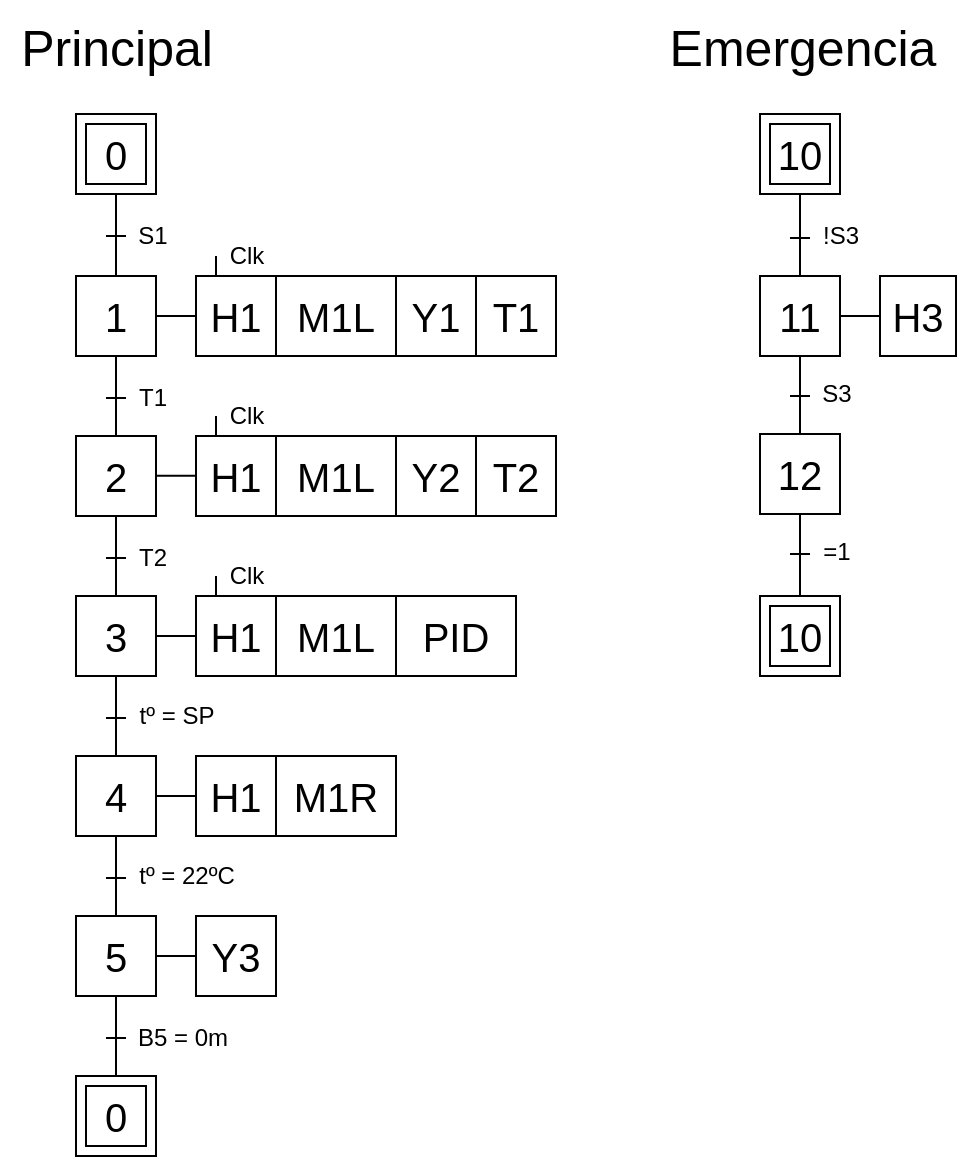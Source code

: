 <mxfile version="22.1.16" type="device">
  <diagram name="Página-1" id="ynqvWvAWELpKmR3rIYSD">
    <mxGraphModel dx="847" dy="508" grid="1" gridSize="5" guides="1" tooltips="1" connect="1" arrows="1" fold="1" page="1" pageScale="1" pageWidth="827" pageHeight="1169" math="0" shadow="0">
      <root>
        <mxCell id="0" />
        <mxCell id="1" parent="0" />
        <mxCell id="UnfM8f-HwAjOcyo5KoHg-1" value="" style="whiteSpace=wrap;html=1;aspect=fixed;" parent="1" vertex="1">
          <mxGeometry x="100" y="100" width="40" height="40" as="geometry" />
        </mxCell>
        <mxCell id="UnfM8f-HwAjOcyo5KoHg-4" value="&lt;font style=&quot;font-size: 20px;&quot;&gt;0&lt;/font&gt;" style="whiteSpace=wrap;html=1;aspect=fixed;" parent="1" vertex="1">
          <mxGeometry x="105" y="105" width="30" height="30" as="geometry" />
        </mxCell>
        <mxCell id="UnfM8f-HwAjOcyo5KoHg-5" value="&lt;font style=&quot;font-size: 20px;&quot;&gt;1&lt;/font&gt;" style="whiteSpace=wrap;html=1;aspect=fixed;" parent="1" vertex="1">
          <mxGeometry x="100" y="181" width="40" height="40" as="geometry" />
        </mxCell>
        <mxCell id="UnfM8f-HwAjOcyo5KoHg-7" value="" style="endArrow=none;html=1;rounded=0;exitX=0.5;exitY=0;exitDx=0;exitDy=0;entryX=0.5;entryY=1;entryDx=0;entryDy=0;" parent="1" source="UnfM8f-HwAjOcyo5KoHg-5" target="UnfM8f-HwAjOcyo5KoHg-1" edge="1">
          <mxGeometry width="50" height="50" relative="1" as="geometry">
            <mxPoint x="80" y="186" as="sourcePoint" />
            <mxPoint x="120" y="141" as="targetPoint" />
            <Array as="points">
              <mxPoint x="120" y="161" />
            </Array>
          </mxGeometry>
        </mxCell>
        <mxCell id="UnfM8f-HwAjOcyo5KoHg-8" value="" style="endArrow=none;html=1;rounded=0;" parent="1" edge="1">
          <mxGeometry width="50" height="50" relative="1" as="geometry">
            <mxPoint x="115" y="161" as="sourcePoint" />
            <mxPoint x="125" y="161" as="targetPoint" />
          </mxGeometry>
        </mxCell>
        <mxCell id="MTEH4HIDff54xBT_iUkB-11" value="S1" style="text;html=1;align=center;verticalAlign=middle;resizable=0;points=[];autosize=1;strokeColor=none;fillColor=none;" vertex="1" parent="1">
          <mxGeometry x="120" y="146" width="35" height="30" as="geometry" />
        </mxCell>
        <mxCell id="MTEH4HIDff54xBT_iUkB-12" value="" style="endArrow=none;html=1;rounded=0;exitX=0.5;exitY=0;exitDx=0;exitDy=0;entryX=0.5;entryY=1;entryDx=0;entryDy=0;" edge="1" parent="1">
          <mxGeometry width="50" height="50" relative="1" as="geometry">
            <mxPoint x="120" y="262" as="sourcePoint" />
            <mxPoint x="120" y="221" as="targetPoint" />
            <Array as="points">
              <mxPoint x="120" y="242" />
            </Array>
          </mxGeometry>
        </mxCell>
        <mxCell id="MTEH4HIDff54xBT_iUkB-13" value="" style="endArrow=none;html=1;rounded=0;" edge="1" parent="1">
          <mxGeometry width="50" height="50" relative="1" as="geometry">
            <mxPoint x="115" y="242" as="sourcePoint" />
            <mxPoint x="125" y="242" as="targetPoint" />
          </mxGeometry>
        </mxCell>
        <mxCell id="MTEH4HIDff54xBT_iUkB-14" value="T1" style="text;html=1;align=center;verticalAlign=middle;resizable=0;points=[];autosize=1;strokeColor=none;fillColor=none;" vertex="1" parent="1">
          <mxGeometry x="120" y="227" width="35" height="30" as="geometry" />
        </mxCell>
        <mxCell id="MTEH4HIDff54xBT_iUkB-15" value="&lt;font style=&quot;font-size: 20px;&quot;&gt;2&lt;/font&gt;" style="whiteSpace=wrap;html=1;aspect=fixed;" vertex="1" parent="1">
          <mxGeometry x="100" y="261" width="40" height="40" as="geometry" />
        </mxCell>
        <mxCell id="MTEH4HIDff54xBT_iUkB-16" value="" style="endArrow=none;html=1;rounded=0;exitX=1;exitY=0.5;exitDx=0;exitDy=0;entryX=0;entryY=0.5;entryDx=0;entryDy=0;" edge="1" parent="1" source="UnfM8f-HwAjOcyo5KoHg-5" target="MTEH4HIDff54xBT_iUkB-17">
          <mxGeometry width="50" height="50" relative="1" as="geometry">
            <mxPoint x="175" y="221" as="sourcePoint" />
            <mxPoint x="150" y="206" as="targetPoint" />
          </mxGeometry>
        </mxCell>
        <mxCell id="MTEH4HIDff54xBT_iUkB-17" value="&lt;font style=&quot;font-size: 20px;&quot;&gt;H1&lt;/font&gt;" style="rounded=0;whiteSpace=wrap;html=1;" vertex="1" parent="1">
          <mxGeometry x="160" y="181" width="40" height="40" as="geometry" />
        </mxCell>
        <mxCell id="MTEH4HIDff54xBT_iUkB-18" value="&lt;font style=&quot;font-size: 20px;&quot;&gt;Y1&lt;/font&gt;" style="rounded=0;whiteSpace=wrap;html=1;" vertex="1" parent="1">
          <mxGeometry x="260" y="181" width="40" height="40" as="geometry" />
        </mxCell>
        <mxCell id="MTEH4HIDff54xBT_iUkB-19" value="&lt;span style=&quot;font-size: 20px;&quot;&gt;T1&lt;br&gt;&lt;/span&gt;" style="rounded=0;whiteSpace=wrap;html=1;" vertex="1" parent="1">
          <mxGeometry x="300" y="181" width="40" height="40" as="geometry" />
        </mxCell>
        <mxCell id="MTEH4HIDff54xBT_iUkB-20" value="&lt;span style=&quot;font-size: 20px;&quot;&gt;M1L&lt;br&gt;&lt;/span&gt;" style="rounded=0;whiteSpace=wrap;html=1;" vertex="1" parent="1">
          <mxGeometry x="200" y="181" width="60" height="40" as="geometry" />
        </mxCell>
        <mxCell id="MTEH4HIDff54xBT_iUkB-21" value="" style="endArrow=none;html=1;rounded=0;exitX=0.75;exitY=0;exitDx=0;exitDy=0;" edge="1" parent="1">
          <mxGeometry width="50" height="50" relative="1" as="geometry">
            <mxPoint x="170" y="181" as="sourcePoint" />
            <mxPoint x="170" y="171" as="targetPoint" />
          </mxGeometry>
        </mxCell>
        <mxCell id="MTEH4HIDff54xBT_iUkB-22" value="Clk" style="text;html=1;align=center;verticalAlign=middle;resizable=0;points=[];autosize=1;strokeColor=none;fillColor=none;" vertex="1" parent="1">
          <mxGeometry x="165" y="156" width="40" height="30" as="geometry" />
        </mxCell>
        <mxCell id="MTEH4HIDff54xBT_iUkB-25" value="" style="endArrow=none;html=1;rounded=0;exitX=1;exitY=0.5;exitDx=0;exitDy=0;entryX=0;entryY=0.5;entryDx=0;entryDy=0;" edge="1" parent="1">
          <mxGeometry width="50" height="50" relative="1" as="geometry">
            <mxPoint x="140" y="280.9" as="sourcePoint" />
            <mxPoint x="160" y="280.9" as="targetPoint" />
          </mxGeometry>
        </mxCell>
        <mxCell id="MTEH4HIDff54xBT_iUkB-27" value="&lt;font style=&quot;font-size: 20px;&quot;&gt;H1&lt;/font&gt;" style="rounded=0;whiteSpace=wrap;html=1;" vertex="1" parent="1">
          <mxGeometry x="160" y="261" width="40" height="40" as="geometry" />
        </mxCell>
        <mxCell id="MTEH4HIDff54xBT_iUkB-28" value="&lt;font style=&quot;font-size: 20px;&quot;&gt;Y2&lt;/font&gt;" style="rounded=0;whiteSpace=wrap;html=1;" vertex="1" parent="1">
          <mxGeometry x="260" y="261" width="40" height="40" as="geometry" />
        </mxCell>
        <mxCell id="MTEH4HIDff54xBT_iUkB-29" value="&lt;span style=&quot;font-size: 20px;&quot;&gt;T2&lt;br&gt;&lt;/span&gt;" style="rounded=0;whiteSpace=wrap;html=1;" vertex="1" parent="1">
          <mxGeometry x="300" y="261" width="40" height="40" as="geometry" />
        </mxCell>
        <mxCell id="MTEH4HIDff54xBT_iUkB-30" value="&lt;span style=&quot;font-size: 20px;&quot;&gt;M1L&lt;br&gt;&lt;/span&gt;" style="rounded=0;whiteSpace=wrap;html=1;" vertex="1" parent="1">
          <mxGeometry x="200" y="261" width="60" height="40" as="geometry" />
        </mxCell>
        <mxCell id="MTEH4HIDff54xBT_iUkB-31" value="" style="endArrow=none;html=1;rounded=0;exitX=0.75;exitY=0;exitDx=0;exitDy=0;" edge="1" parent="1">
          <mxGeometry width="50" height="50" relative="1" as="geometry">
            <mxPoint x="170" y="261" as="sourcePoint" />
            <mxPoint x="170" y="251" as="targetPoint" />
          </mxGeometry>
        </mxCell>
        <mxCell id="MTEH4HIDff54xBT_iUkB-32" value="Clk" style="text;html=1;align=center;verticalAlign=middle;resizable=0;points=[];autosize=1;strokeColor=none;fillColor=none;" vertex="1" parent="1">
          <mxGeometry x="165" y="236" width="40" height="30" as="geometry" />
        </mxCell>
        <mxCell id="MTEH4HIDff54xBT_iUkB-33" value="" style="endArrow=none;html=1;rounded=0;exitX=0.5;exitY=0;exitDx=0;exitDy=0;entryX=0.5;entryY=1;entryDx=0;entryDy=0;" edge="1" parent="1">
          <mxGeometry width="50" height="50" relative="1" as="geometry">
            <mxPoint x="120" y="342" as="sourcePoint" />
            <mxPoint x="120" y="301" as="targetPoint" />
            <Array as="points">
              <mxPoint x="120" y="322" />
            </Array>
          </mxGeometry>
        </mxCell>
        <mxCell id="MTEH4HIDff54xBT_iUkB-34" value="" style="endArrow=none;html=1;rounded=0;" edge="1" parent="1">
          <mxGeometry width="50" height="50" relative="1" as="geometry">
            <mxPoint x="115" y="322" as="sourcePoint" />
            <mxPoint x="125" y="322" as="targetPoint" />
          </mxGeometry>
        </mxCell>
        <mxCell id="MTEH4HIDff54xBT_iUkB-35" value="T2" style="text;html=1;align=center;verticalAlign=middle;resizable=0;points=[];autosize=1;strokeColor=none;fillColor=none;" vertex="1" parent="1">
          <mxGeometry x="120" y="307" width="35" height="30" as="geometry" />
        </mxCell>
        <mxCell id="MTEH4HIDff54xBT_iUkB-36" value="&lt;font style=&quot;font-size: 20px;&quot;&gt;3&lt;/font&gt;" style="whiteSpace=wrap;html=1;aspect=fixed;" vertex="1" parent="1">
          <mxGeometry x="100" y="341" width="40" height="40" as="geometry" />
        </mxCell>
        <mxCell id="MTEH4HIDff54xBT_iUkB-37" value="" style="endArrow=none;html=1;rounded=0;exitX=1;exitY=0.5;exitDx=0;exitDy=0;" edge="1" parent="1">
          <mxGeometry width="50" height="50" relative="1" as="geometry">
            <mxPoint x="140" y="361" as="sourcePoint" />
            <mxPoint x="160" y="361" as="targetPoint" />
          </mxGeometry>
        </mxCell>
        <mxCell id="MTEH4HIDff54xBT_iUkB-38" value="&lt;span style=&quot;font-size: 20px;&quot;&gt;PID&lt;/span&gt;" style="rounded=0;whiteSpace=wrap;html=1;" vertex="1" parent="1">
          <mxGeometry x="260" y="341" width="60" height="40" as="geometry" />
        </mxCell>
        <mxCell id="MTEH4HIDff54xBT_iUkB-39" value="&lt;font style=&quot;font-size: 20px;&quot;&gt;H1&lt;/font&gt;" style="rounded=0;whiteSpace=wrap;html=1;" vertex="1" parent="1">
          <mxGeometry x="160" y="341" width="40" height="40" as="geometry" />
        </mxCell>
        <mxCell id="MTEH4HIDff54xBT_iUkB-40" value="" style="endArrow=none;html=1;rounded=0;exitX=0.75;exitY=0;exitDx=0;exitDy=0;" edge="1" parent="1">
          <mxGeometry width="50" height="50" relative="1" as="geometry">
            <mxPoint x="170" y="341" as="sourcePoint" />
            <mxPoint x="170" y="331" as="targetPoint" />
          </mxGeometry>
        </mxCell>
        <mxCell id="MTEH4HIDff54xBT_iUkB-41" value="Clk" style="text;html=1;align=center;verticalAlign=middle;resizable=0;points=[];autosize=1;strokeColor=none;fillColor=none;" vertex="1" parent="1">
          <mxGeometry x="165" y="316" width="40" height="30" as="geometry" />
        </mxCell>
        <mxCell id="MTEH4HIDff54xBT_iUkB-42" value="&lt;span style=&quot;font-size: 20px;&quot;&gt;M1L&lt;br&gt;&lt;/span&gt;" style="rounded=0;whiteSpace=wrap;html=1;" vertex="1" parent="1">
          <mxGeometry x="200" y="341" width="60" height="40" as="geometry" />
        </mxCell>
        <mxCell id="MTEH4HIDff54xBT_iUkB-43" value="" style="endArrow=none;html=1;rounded=0;exitX=0.5;exitY=0;exitDx=0;exitDy=0;entryX=0.5;entryY=1;entryDx=0;entryDy=0;" edge="1" parent="1">
          <mxGeometry width="50" height="50" relative="1" as="geometry">
            <mxPoint x="120" y="422" as="sourcePoint" />
            <mxPoint x="120" y="381" as="targetPoint" />
            <Array as="points">
              <mxPoint x="120" y="402" />
            </Array>
          </mxGeometry>
        </mxCell>
        <mxCell id="MTEH4HIDff54xBT_iUkB-44" value="" style="endArrow=none;html=1;rounded=0;" edge="1" parent="1">
          <mxGeometry width="50" height="50" relative="1" as="geometry">
            <mxPoint x="115" y="402" as="sourcePoint" />
            <mxPoint x="125" y="402" as="targetPoint" />
          </mxGeometry>
        </mxCell>
        <mxCell id="MTEH4HIDff54xBT_iUkB-45" value="tº = SP" style="text;html=1;align=center;verticalAlign=middle;resizable=0;points=[];autosize=1;strokeColor=none;fillColor=none;" vertex="1" parent="1">
          <mxGeometry x="120" y="386" width="60" height="30" as="geometry" />
        </mxCell>
        <mxCell id="MTEH4HIDff54xBT_iUkB-46" value="&lt;font style=&quot;font-size: 20px;&quot;&gt;4&lt;/font&gt;" style="whiteSpace=wrap;html=1;aspect=fixed;" vertex="1" parent="1">
          <mxGeometry x="100" y="421" width="40" height="40" as="geometry" />
        </mxCell>
        <mxCell id="MTEH4HIDff54xBT_iUkB-49" value="" style="endArrow=none;html=1;rounded=0;exitX=1;exitY=0.5;exitDx=0;exitDy=0;" edge="1" parent="1">
          <mxGeometry width="50" height="50" relative="1" as="geometry">
            <mxPoint x="140" y="441" as="sourcePoint" />
            <mxPoint x="160" y="441" as="targetPoint" />
          </mxGeometry>
        </mxCell>
        <mxCell id="MTEH4HIDff54xBT_iUkB-50" value="&lt;font style=&quot;font-size: 20px;&quot;&gt;H1&lt;/font&gt;" style="rounded=0;whiteSpace=wrap;html=1;" vertex="1" parent="1">
          <mxGeometry x="160" y="421" width="40" height="40" as="geometry" />
        </mxCell>
        <mxCell id="MTEH4HIDff54xBT_iUkB-51" value="&lt;span style=&quot;font-size: 20px;&quot;&gt;M1R&lt;br&gt;&lt;/span&gt;" style="rounded=0;whiteSpace=wrap;html=1;" vertex="1" parent="1">
          <mxGeometry x="200" y="421" width="60" height="40" as="geometry" />
        </mxCell>
        <mxCell id="MTEH4HIDff54xBT_iUkB-52" value="" style="endArrow=none;html=1;rounded=0;exitX=0.5;exitY=0;exitDx=0;exitDy=0;entryX=0.5;entryY=1;entryDx=0;entryDy=0;" edge="1" parent="1">
          <mxGeometry width="50" height="50" relative="1" as="geometry">
            <mxPoint x="120" y="502" as="sourcePoint" />
            <mxPoint x="120" y="461" as="targetPoint" />
            <Array as="points">
              <mxPoint x="120" y="482" />
            </Array>
          </mxGeometry>
        </mxCell>
        <mxCell id="MTEH4HIDff54xBT_iUkB-53" value="" style="endArrow=none;html=1;rounded=0;" edge="1" parent="1">
          <mxGeometry width="50" height="50" relative="1" as="geometry">
            <mxPoint x="115" y="482" as="sourcePoint" />
            <mxPoint x="125" y="482" as="targetPoint" />
          </mxGeometry>
        </mxCell>
        <mxCell id="MTEH4HIDff54xBT_iUkB-54" value="&lt;font style=&quot;font-size: 20px;&quot;&gt;5&lt;/font&gt;" style="whiteSpace=wrap;html=1;aspect=fixed;" vertex="1" parent="1">
          <mxGeometry x="100" y="501" width="40" height="40" as="geometry" />
        </mxCell>
        <mxCell id="MTEH4HIDff54xBT_iUkB-55" value="" style="endArrow=none;html=1;rounded=0;exitX=1;exitY=0.5;exitDx=0;exitDy=0;" edge="1" parent="1">
          <mxGeometry width="50" height="50" relative="1" as="geometry">
            <mxPoint x="140" y="521" as="sourcePoint" />
            <mxPoint x="160" y="521" as="targetPoint" />
          </mxGeometry>
        </mxCell>
        <mxCell id="MTEH4HIDff54xBT_iUkB-56" value="tº = 22ºC" style="text;html=1;align=center;verticalAlign=middle;resizable=0;points=[];autosize=1;strokeColor=none;fillColor=none;" vertex="1" parent="1">
          <mxGeometry x="120" y="466" width="70" height="30" as="geometry" />
        </mxCell>
        <mxCell id="MTEH4HIDff54xBT_iUkB-57" value="&lt;font style=&quot;font-size: 20px;&quot;&gt;Y3&lt;/font&gt;" style="rounded=0;whiteSpace=wrap;html=1;" vertex="1" parent="1">
          <mxGeometry x="160" y="501" width="40" height="40" as="geometry" />
        </mxCell>
        <mxCell id="MTEH4HIDff54xBT_iUkB-60" value="" style="endArrow=none;html=1;rounded=0;exitX=0.5;exitY=0;exitDx=0;exitDy=0;entryX=0.5;entryY=1;entryDx=0;entryDy=0;" edge="1" parent="1">
          <mxGeometry width="50" height="50" relative="1" as="geometry">
            <mxPoint x="120" y="582" as="sourcePoint" />
            <mxPoint x="120" y="541" as="targetPoint" />
            <Array as="points">
              <mxPoint x="120" y="562" />
            </Array>
          </mxGeometry>
        </mxCell>
        <mxCell id="MTEH4HIDff54xBT_iUkB-61" value="" style="endArrow=none;html=1;rounded=0;" edge="1" parent="1">
          <mxGeometry width="50" height="50" relative="1" as="geometry">
            <mxPoint x="115" y="562" as="sourcePoint" />
            <mxPoint x="125" y="562" as="targetPoint" />
          </mxGeometry>
        </mxCell>
        <mxCell id="MTEH4HIDff54xBT_iUkB-62" value="B5 = 0m" style="text;html=1;align=center;verticalAlign=middle;resizable=0;points=[];autosize=1;strokeColor=none;fillColor=none;" vertex="1" parent="1">
          <mxGeometry x="120" y="547" width="65" height="30" as="geometry" />
        </mxCell>
        <mxCell id="MTEH4HIDff54xBT_iUkB-63" value="" style="whiteSpace=wrap;html=1;aspect=fixed;" vertex="1" parent="1">
          <mxGeometry x="100" y="581" width="40" height="40" as="geometry" />
        </mxCell>
        <mxCell id="MTEH4HIDff54xBT_iUkB-64" value="&lt;font style=&quot;font-size: 20px;&quot;&gt;0&lt;/font&gt;" style="whiteSpace=wrap;html=1;aspect=fixed;" vertex="1" parent="1">
          <mxGeometry x="105" y="586" width="30" height="30" as="geometry" />
        </mxCell>
        <mxCell id="MTEH4HIDff54xBT_iUkB-65" value="&lt;font style=&quot;font-size: 25px;&quot;&gt;Principal&lt;/font&gt;" style="text;html=1;align=center;verticalAlign=middle;resizable=0;points=[];autosize=1;strokeColor=none;fillColor=none;" vertex="1" parent="1">
          <mxGeometry x="62.5" y="43" width="115" height="45" as="geometry" />
        </mxCell>
        <mxCell id="MTEH4HIDff54xBT_iUkB-66" value="&lt;font style=&quot;font-size: 25px;&quot;&gt;Emergencia&lt;/font&gt;" style="text;html=1;align=center;verticalAlign=middle;resizable=0;points=[];autosize=1;strokeColor=none;fillColor=none;" vertex="1" parent="1">
          <mxGeometry x="385" y="43" width="155" height="45" as="geometry" />
        </mxCell>
        <mxCell id="MTEH4HIDff54xBT_iUkB-67" value="" style="whiteSpace=wrap;html=1;aspect=fixed;" vertex="1" parent="1">
          <mxGeometry x="442" y="100" width="40" height="40" as="geometry" />
        </mxCell>
        <mxCell id="MTEH4HIDff54xBT_iUkB-68" value="&lt;font style=&quot;font-size: 20px;&quot;&gt;10&lt;/font&gt;" style="whiteSpace=wrap;html=1;aspect=fixed;" vertex="1" parent="1">
          <mxGeometry x="447" y="105" width="30" height="30" as="geometry" />
        </mxCell>
        <mxCell id="MTEH4HIDff54xBT_iUkB-69" value="" style="endArrow=none;html=1;rounded=0;exitX=0.5;exitY=0;exitDx=0;exitDy=0;entryX=0.5;entryY=1;entryDx=0;entryDy=0;" edge="1" parent="1" target="MTEH4HIDff54xBT_iUkB-67">
          <mxGeometry width="50" height="50" relative="1" as="geometry">
            <mxPoint x="462" y="182" as="sourcePoint" />
            <mxPoint x="462" y="141" as="targetPoint" />
            <Array as="points">
              <mxPoint x="462" y="162" />
            </Array>
          </mxGeometry>
        </mxCell>
        <mxCell id="MTEH4HIDff54xBT_iUkB-70" value="" style="endArrow=none;html=1;rounded=0;" edge="1" parent="1">
          <mxGeometry width="50" height="50" relative="1" as="geometry">
            <mxPoint x="457" y="162" as="sourcePoint" />
            <mxPoint x="467" y="162" as="targetPoint" />
          </mxGeometry>
        </mxCell>
        <mxCell id="MTEH4HIDff54xBT_iUkB-71" value="!S3" style="text;html=1;align=center;verticalAlign=middle;resizable=0;points=[];autosize=1;strokeColor=none;fillColor=none;" vertex="1" parent="1">
          <mxGeometry x="462" y="146" width="40" height="30" as="geometry" />
        </mxCell>
        <mxCell id="MTEH4HIDff54xBT_iUkB-72" value="&lt;font style=&quot;font-size: 20px;&quot;&gt;11&lt;/font&gt;" style="whiteSpace=wrap;html=1;aspect=fixed;" vertex="1" parent="1">
          <mxGeometry x="442" y="181" width="40" height="40" as="geometry" />
        </mxCell>
        <mxCell id="MTEH4HIDff54xBT_iUkB-73" value="" style="endArrow=none;html=1;rounded=0;exitX=0.5;exitY=0;exitDx=0;exitDy=0;entryX=0.5;entryY=1;entryDx=0;entryDy=0;" edge="1" parent="1" target="MTEH4HIDff54xBT_iUkB-72">
          <mxGeometry width="50" height="50" relative="1" as="geometry">
            <mxPoint x="462" y="261" as="sourcePoint" />
            <mxPoint x="462" y="220" as="targetPoint" />
            <Array as="points">
              <mxPoint x="462" y="241" />
            </Array>
          </mxGeometry>
        </mxCell>
        <mxCell id="MTEH4HIDff54xBT_iUkB-74" value="" style="endArrow=none;html=1;rounded=0;" edge="1" parent="1">
          <mxGeometry width="50" height="50" relative="1" as="geometry">
            <mxPoint x="457" y="241" as="sourcePoint" />
            <mxPoint x="467" y="241" as="targetPoint" />
          </mxGeometry>
        </mxCell>
        <mxCell id="MTEH4HIDff54xBT_iUkB-75" value="S3" style="text;html=1;align=center;verticalAlign=middle;resizable=0;points=[];autosize=1;strokeColor=none;fillColor=none;" vertex="1" parent="1">
          <mxGeometry x="462" y="225" width="35" height="30" as="geometry" />
        </mxCell>
        <mxCell id="MTEH4HIDff54xBT_iUkB-76" value="&lt;font style=&quot;font-size: 20px;&quot;&gt;12&lt;/font&gt;" style="whiteSpace=wrap;html=1;aspect=fixed;" vertex="1" parent="1">
          <mxGeometry x="442" y="260" width="40" height="40" as="geometry" />
        </mxCell>
        <mxCell id="MTEH4HIDff54xBT_iUkB-77" value="" style="whiteSpace=wrap;html=1;aspect=fixed;" vertex="1" parent="1">
          <mxGeometry x="442" y="341" width="40" height="40" as="geometry" />
        </mxCell>
        <mxCell id="MTEH4HIDff54xBT_iUkB-78" value="&lt;font style=&quot;font-size: 20px;&quot;&gt;10&lt;/font&gt;" style="whiteSpace=wrap;html=1;aspect=fixed;" vertex="1" parent="1">
          <mxGeometry x="447" y="346" width="30" height="30" as="geometry" />
        </mxCell>
        <mxCell id="MTEH4HIDff54xBT_iUkB-79" value="" style="endArrow=none;html=1;rounded=0;entryX=0.5;entryY=1;entryDx=0;entryDy=0;exitX=0.5;exitY=0;exitDx=0;exitDy=0;" edge="1" parent="1" source="MTEH4HIDff54xBT_iUkB-77">
          <mxGeometry width="50" height="50" relative="1" as="geometry">
            <mxPoint x="452" y="330" as="sourcePoint" />
            <mxPoint x="462" y="300" as="targetPoint" />
            <Array as="points">
              <mxPoint x="462" y="320" />
            </Array>
          </mxGeometry>
        </mxCell>
        <mxCell id="MTEH4HIDff54xBT_iUkB-80" value="" style="endArrow=none;html=1;rounded=0;" edge="1" parent="1">
          <mxGeometry width="50" height="50" relative="1" as="geometry">
            <mxPoint x="457" y="320" as="sourcePoint" />
            <mxPoint x="467" y="320" as="targetPoint" />
          </mxGeometry>
        </mxCell>
        <mxCell id="MTEH4HIDff54xBT_iUkB-81" value="=1" style="text;html=1;align=center;verticalAlign=middle;resizable=0;points=[];autosize=1;strokeColor=none;fillColor=none;" vertex="1" parent="1">
          <mxGeometry x="462" y="304" width="35" height="30" as="geometry" />
        </mxCell>
        <mxCell id="MTEH4HIDff54xBT_iUkB-82" value="" style="endArrow=none;html=1;rounded=0;exitX=1;exitY=0.5;exitDx=0;exitDy=0;entryX=0;entryY=0.5;entryDx=0;entryDy=0;" edge="1" target="MTEH4HIDff54xBT_iUkB-83" parent="1">
          <mxGeometry width="50" height="50" relative="1" as="geometry">
            <mxPoint x="482" y="201" as="sourcePoint" />
            <mxPoint x="492" y="206" as="targetPoint" />
          </mxGeometry>
        </mxCell>
        <mxCell id="MTEH4HIDff54xBT_iUkB-83" value="&lt;font style=&quot;font-size: 20px;&quot;&gt;H3&lt;/font&gt;" style="rounded=0;whiteSpace=wrap;html=1;" vertex="1" parent="1">
          <mxGeometry x="502" y="181" width="38" height="40" as="geometry" />
        </mxCell>
      </root>
    </mxGraphModel>
  </diagram>
</mxfile>
